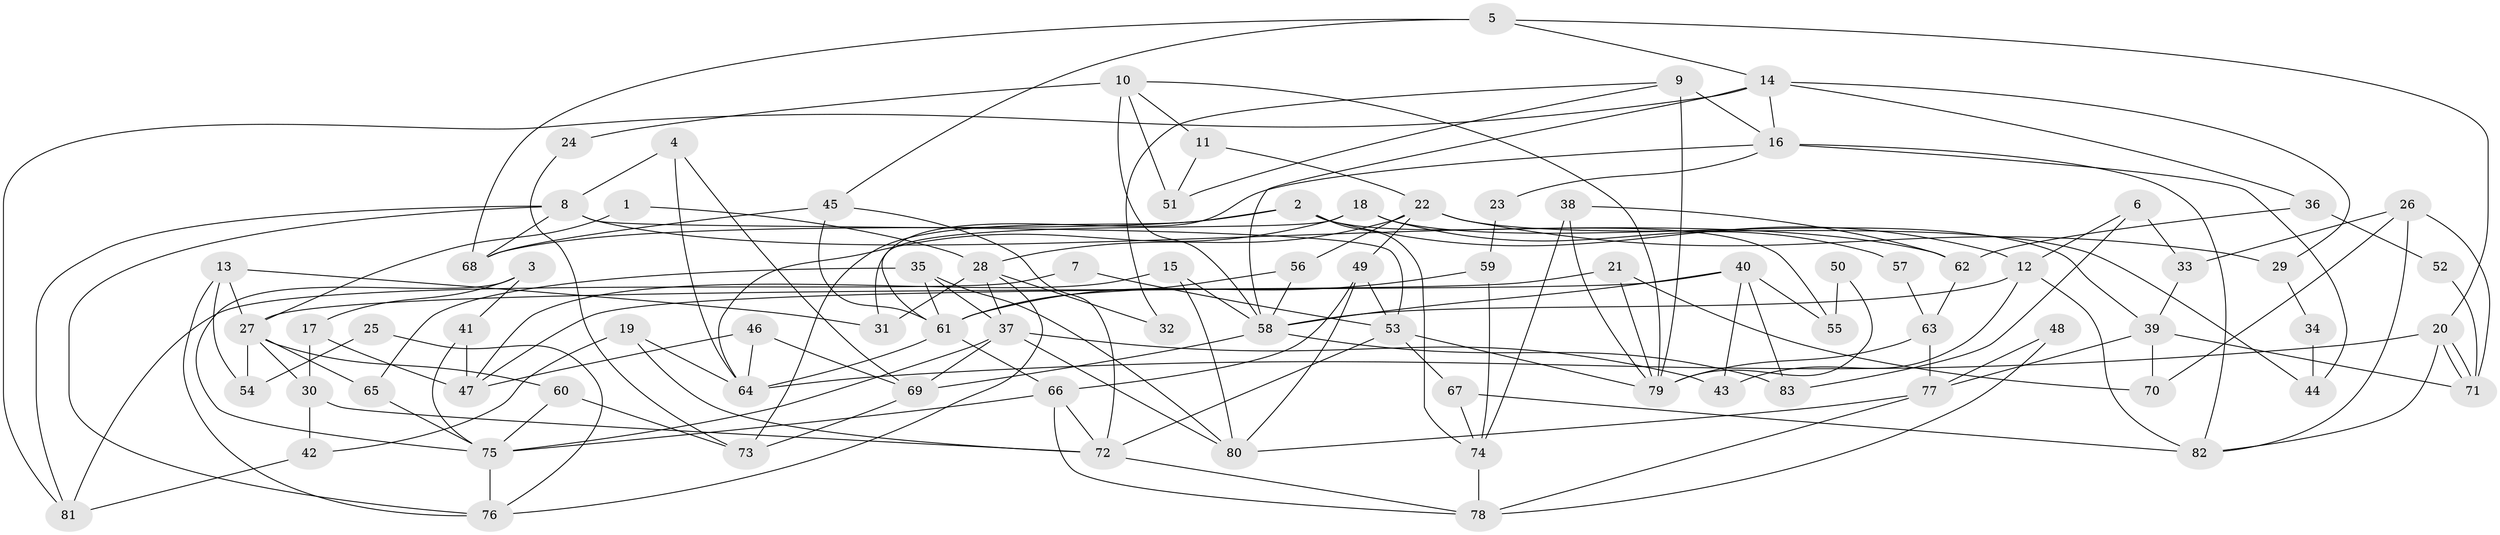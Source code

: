 // coarse degree distribution, {7: 0.16, 6: 0.16, 3: 0.22, 4: 0.18, 2: 0.06, 5: 0.16, 9: 0.04, 1: 0.02}
// Generated by graph-tools (version 1.1) at 2025/37/03/04/25 23:37:08]
// undirected, 83 vertices, 166 edges
graph export_dot {
  node [color=gray90,style=filled];
  1;
  2;
  3;
  4;
  5;
  6;
  7;
  8;
  9;
  10;
  11;
  12;
  13;
  14;
  15;
  16;
  17;
  18;
  19;
  20;
  21;
  22;
  23;
  24;
  25;
  26;
  27;
  28;
  29;
  30;
  31;
  32;
  33;
  34;
  35;
  36;
  37;
  38;
  39;
  40;
  41;
  42;
  43;
  44;
  45;
  46;
  47;
  48;
  49;
  50;
  51;
  52;
  53;
  54;
  55;
  56;
  57;
  58;
  59;
  60;
  61;
  62;
  63;
  64;
  65;
  66;
  67;
  68;
  69;
  70;
  71;
  72;
  73;
  74;
  75;
  76;
  77;
  78;
  79;
  80;
  81;
  82;
  83;
  1 -- 28;
  1 -- 27;
  2 -- 12;
  2 -- 68;
  2 -- 55;
  2 -- 73;
  2 -- 74;
  3 -- 75;
  3 -- 41;
  3 -- 17;
  4 -- 8;
  4 -- 69;
  4 -- 64;
  5 -- 14;
  5 -- 20;
  5 -- 45;
  5 -- 68;
  6 -- 12;
  6 -- 33;
  6 -- 83;
  7 -- 81;
  7 -- 53;
  8 -- 53;
  8 -- 68;
  8 -- 62;
  8 -- 76;
  8 -- 81;
  9 -- 79;
  9 -- 16;
  9 -- 32;
  9 -- 51;
  10 -- 58;
  10 -- 51;
  10 -- 11;
  10 -- 24;
  10 -- 79;
  11 -- 22;
  11 -- 51;
  12 -- 58;
  12 -- 43;
  12 -- 82;
  13 -- 27;
  13 -- 76;
  13 -- 31;
  13 -- 54;
  14 -- 16;
  14 -- 58;
  14 -- 29;
  14 -- 36;
  14 -- 81;
  15 -- 58;
  15 -- 47;
  15 -- 80;
  16 -- 82;
  16 -- 61;
  16 -- 23;
  16 -- 44;
  17 -- 30;
  17 -- 47;
  18 -- 39;
  18 -- 64;
  18 -- 31;
  18 -- 57;
  19 -- 64;
  19 -- 72;
  19 -- 42;
  20 -- 71;
  20 -- 71;
  20 -- 64;
  20 -- 82;
  21 -- 27;
  21 -- 79;
  21 -- 70;
  22 -- 28;
  22 -- 49;
  22 -- 29;
  22 -- 44;
  22 -- 56;
  23 -- 59;
  24 -- 73;
  25 -- 76;
  25 -- 54;
  26 -- 82;
  26 -- 70;
  26 -- 33;
  26 -- 71;
  27 -- 65;
  27 -- 30;
  27 -- 54;
  27 -- 60;
  28 -- 76;
  28 -- 31;
  28 -- 32;
  28 -- 37;
  29 -- 34;
  30 -- 72;
  30 -- 42;
  33 -- 39;
  34 -- 44;
  35 -- 61;
  35 -- 80;
  35 -- 37;
  35 -- 65;
  36 -- 62;
  36 -- 52;
  37 -- 43;
  37 -- 69;
  37 -- 75;
  37 -- 80;
  38 -- 74;
  38 -- 79;
  38 -- 62;
  39 -- 77;
  39 -- 71;
  39 -- 70;
  40 -- 47;
  40 -- 83;
  40 -- 43;
  40 -- 55;
  40 -- 58;
  41 -- 47;
  41 -- 75;
  42 -- 81;
  45 -- 61;
  45 -- 68;
  45 -- 72;
  46 -- 64;
  46 -- 69;
  46 -- 47;
  48 -- 77;
  48 -- 78;
  49 -- 80;
  49 -- 53;
  49 -- 66;
  50 -- 55;
  50 -- 79;
  52 -- 71;
  53 -- 79;
  53 -- 67;
  53 -- 72;
  56 -- 58;
  56 -- 61;
  57 -- 63;
  58 -- 69;
  58 -- 83;
  59 -- 61;
  59 -- 74;
  60 -- 75;
  60 -- 73;
  61 -- 66;
  61 -- 64;
  62 -- 63;
  63 -- 77;
  63 -- 79;
  65 -- 75;
  66 -- 72;
  66 -- 75;
  66 -- 78;
  67 -- 82;
  67 -- 74;
  69 -- 73;
  72 -- 78;
  74 -- 78;
  75 -- 76;
  77 -- 80;
  77 -- 78;
}
